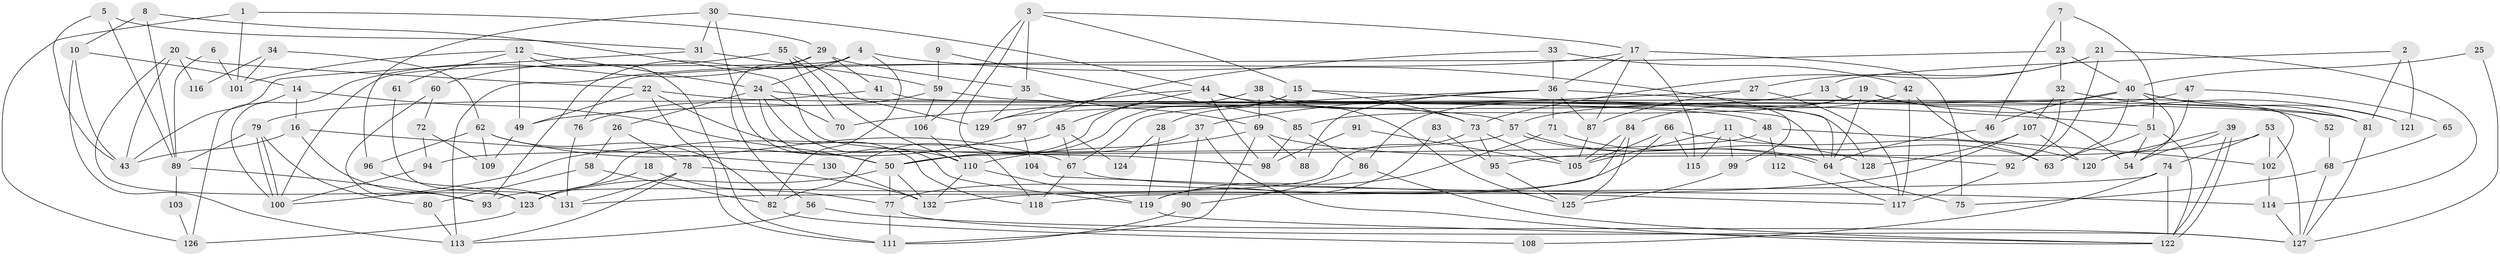 // Generated by graph-tools (version 1.1) at 2025/02/03/09/25 03:02:09]
// undirected, 132 vertices, 264 edges
graph export_dot {
graph [start="1"]
  node [color=gray90,style=filled];
  1;
  2;
  3;
  4;
  5;
  6;
  7;
  8;
  9;
  10;
  11;
  12;
  13;
  14;
  15;
  16;
  17;
  18;
  19;
  20;
  21;
  22;
  23;
  24;
  25;
  26;
  27;
  28;
  29;
  30;
  31;
  32;
  33;
  34;
  35;
  36;
  37;
  38;
  39;
  40;
  41;
  42;
  43;
  44;
  45;
  46;
  47;
  48;
  49;
  50;
  51;
  52;
  53;
  54;
  55;
  56;
  57;
  58;
  59;
  60;
  61;
  62;
  63;
  64;
  65;
  66;
  67;
  68;
  69;
  70;
  71;
  72;
  73;
  74;
  75;
  76;
  77;
  78;
  79;
  80;
  81;
  82;
  83;
  84;
  85;
  86;
  87;
  88;
  89;
  90;
  91;
  92;
  93;
  94;
  95;
  96;
  97;
  98;
  99;
  100;
  101;
  102;
  103;
  104;
  105;
  106;
  107;
  108;
  109;
  110;
  111;
  112;
  113;
  114;
  115;
  116;
  117;
  118;
  119;
  120;
  121;
  122;
  123;
  124;
  125;
  126;
  127;
  128;
  129;
  130;
  131;
  132;
  1 -- 29;
  1 -- 126;
  1 -- 101;
  2 -- 121;
  2 -- 81;
  2 -- 13;
  3 -- 17;
  3 -- 35;
  3 -- 15;
  3 -- 106;
  3 -- 118;
  4 -- 24;
  4 -- 93;
  4 -- 82;
  4 -- 99;
  4 -- 100;
  5 -- 89;
  5 -- 43;
  5 -- 31;
  6 -- 89;
  6 -- 101;
  7 -- 51;
  7 -- 23;
  7 -- 46;
  8 -- 10;
  8 -- 89;
  8 -- 98;
  9 -- 59;
  9 -- 85;
  10 -- 14;
  10 -- 113;
  10 -- 43;
  11 -- 63;
  11 -- 105;
  11 -- 99;
  11 -- 115;
  12 -- 111;
  12 -- 24;
  12 -- 49;
  12 -- 61;
  12 -- 101;
  13 -- 49;
  13 -- 102;
  14 -- 50;
  14 -- 16;
  14 -- 126;
  15 -- 73;
  15 -- 28;
  15 -- 50;
  15 -- 51;
  16 -- 131;
  16 -- 43;
  16 -- 130;
  17 -- 36;
  17 -- 115;
  17 -- 75;
  17 -- 87;
  17 -- 113;
  18 -- 123;
  18 -- 77;
  19 -- 64;
  19 -- 54;
  19 -- 85;
  19 -- 86;
  19 -- 121;
  20 -- 43;
  20 -- 22;
  20 -- 116;
  20 -- 123;
  21 -- 92;
  21 -- 73;
  21 -- 27;
  21 -- 114;
  22 -- 118;
  22 -- 111;
  22 -- 49;
  22 -- 57;
  23 -- 40;
  23 -- 32;
  23 -- 76;
  24 -- 119;
  24 -- 48;
  24 -- 26;
  24 -- 70;
  24 -- 110;
  25 -- 40;
  25 -- 127;
  26 -- 58;
  26 -- 78;
  27 -- 87;
  27 -- 70;
  27 -- 117;
  28 -- 119;
  28 -- 124;
  29 -- 56;
  29 -- 100;
  29 -- 35;
  29 -- 41;
  30 -- 50;
  30 -- 44;
  30 -- 31;
  30 -- 96;
  31 -- 43;
  31 -- 59;
  32 -- 92;
  32 -- 107;
  32 -- 52;
  33 -- 36;
  33 -- 42;
  33 -- 97;
  34 -- 101;
  34 -- 62;
  34 -- 116;
  35 -- 129;
  35 -- 69;
  36 -- 37;
  36 -- 81;
  36 -- 67;
  36 -- 71;
  36 -- 87;
  36 -- 88;
  37 -- 122;
  37 -- 50;
  37 -- 90;
  38 -- 82;
  38 -- 69;
  38 -- 64;
  38 -- 73;
  39 -- 54;
  39 -- 122;
  39 -- 122;
  39 -- 120;
  40 -- 129;
  40 -- 46;
  40 -- 54;
  40 -- 63;
  40 -- 81;
  40 -- 121;
  41 -- 64;
  41 -- 79;
  42 -- 63;
  42 -- 84;
  42 -- 117;
  44 -- 125;
  44 -- 98;
  44 -- 45;
  44 -- 128;
  44 -- 129;
  45 -- 67;
  45 -- 123;
  45 -- 124;
  46 -- 64;
  47 -- 120;
  47 -- 57;
  47 -- 65;
  48 -- 50;
  48 -- 102;
  48 -- 112;
  49 -- 109;
  50 -- 123;
  50 -- 77;
  50 -- 132;
  51 -- 122;
  51 -- 54;
  51 -- 63;
  52 -- 68;
  53 -- 127;
  53 -- 102;
  53 -- 74;
  53 -- 95;
  55 -- 70;
  55 -- 110;
  55 -- 60;
  55 -- 129;
  56 -- 113;
  56 -- 127;
  57 -- 64;
  57 -- 64;
  57 -- 94;
  58 -- 82;
  58 -- 80;
  59 -- 106;
  59 -- 76;
  59 -- 81;
  60 -- 72;
  60 -- 93;
  61 -- 131;
  62 -- 67;
  62 -- 96;
  62 -- 82;
  62 -- 109;
  64 -- 75;
  65 -- 68;
  66 -- 77;
  66 -- 105;
  66 -- 115;
  66 -- 120;
  67 -- 114;
  67 -- 118;
  68 -- 75;
  68 -- 127;
  69 -- 110;
  69 -- 88;
  69 -- 92;
  69 -- 111;
  71 -- 119;
  71 -- 128;
  72 -- 94;
  72 -- 109;
  73 -- 95;
  73 -- 93;
  73 -- 105;
  74 -- 131;
  74 -- 108;
  74 -- 122;
  76 -- 131;
  77 -- 111;
  77 -- 127;
  78 -- 132;
  78 -- 113;
  78 -- 131;
  79 -- 100;
  79 -- 100;
  79 -- 80;
  79 -- 89;
  80 -- 113;
  81 -- 127;
  82 -- 108;
  83 -- 119;
  83 -- 95;
  84 -- 105;
  84 -- 118;
  84 -- 125;
  85 -- 86;
  85 -- 98;
  86 -- 122;
  86 -- 90;
  87 -- 105;
  89 -- 93;
  89 -- 103;
  90 -- 111;
  91 -- 98;
  91 -- 105;
  92 -- 117;
  94 -- 100;
  95 -- 125;
  96 -- 123;
  97 -- 100;
  97 -- 104;
  99 -- 125;
  102 -- 114;
  103 -- 126;
  104 -- 117;
  106 -- 110;
  107 -- 128;
  107 -- 120;
  107 -- 132;
  110 -- 132;
  110 -- 119;
  112 -- 117;
  114 -- 127;
  119 -- 122;
  123 -- 126;
  130 -- 132;
}
